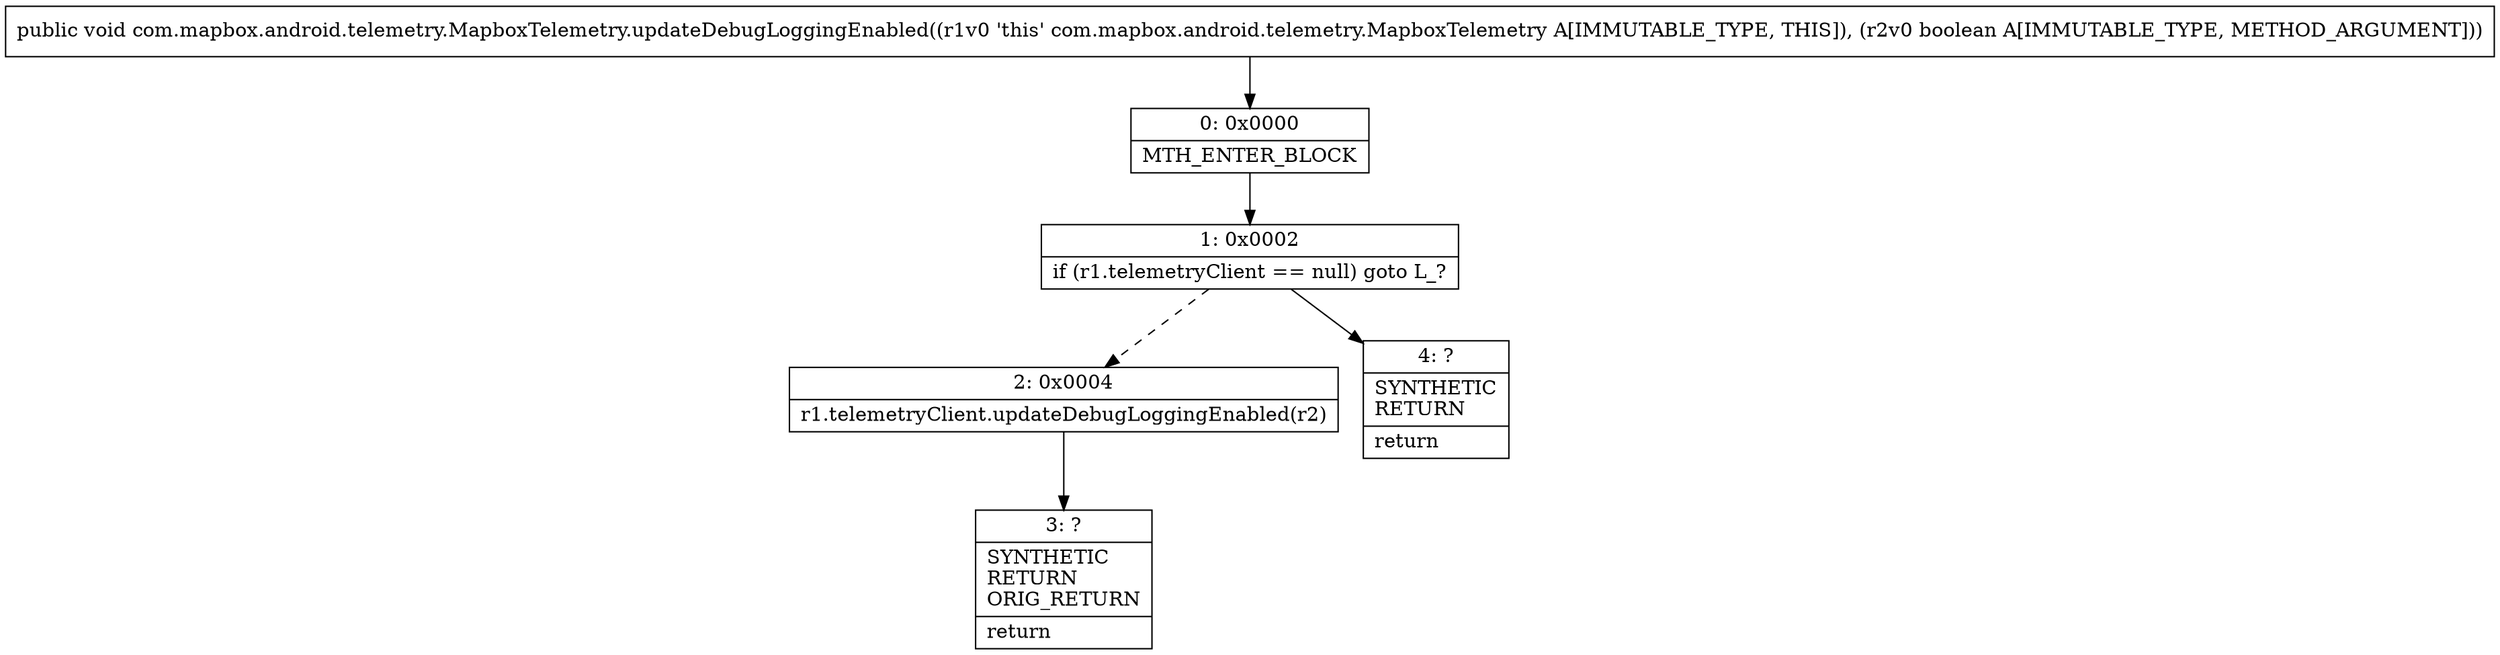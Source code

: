 digraph "CFG forcom.mapbox.android.telemetry.MapboxTelemetry.updateDebugLoggingEnabled(Z)V" {
Node_0 [shape=record,label="{0\:\ 0x0000|MTH_ENTER_BLOCK\l}"];
Node_1 [shape=record,label="{1\:\ 0x0002|if (r1.telemetryClient == null) goto L_?\l}"];
Node_2 [shape=record,label="{2\:\ 0x0004|r1.telemetryClient.updateDebugLoggingEnabled(r2)\l}"];
Node_3 [shape=record,label="{3\:\ ?|SYNTHETIC\lRETURN\lORIG_RETURN\l|return\l}"];
Node_4 [shape=record,label="{4\:\ ?|SYNTHETIC\lRETURN\l|return\l}"];
MethodNode[shape=record,label="{public void com.mapbox.android.telemetry.MapboxTelemetry.updateDebugLoggingEnabled((r1v0 'this' com.mapbox.android.telemetry.MapboxTelemetry A[IMMUTABLE_TYPE, THIS]), (r2v0 boolean A[IMMUTABLE_TYPE, METHOD_ARGUMENT])) }"];
MethodNode -> Node_0;
Node_0 -> Node_1;
Node_1 -> Node_2[style=dashed];
Node_1 -> Node_4;
Node_2 -> Node_3;
}

